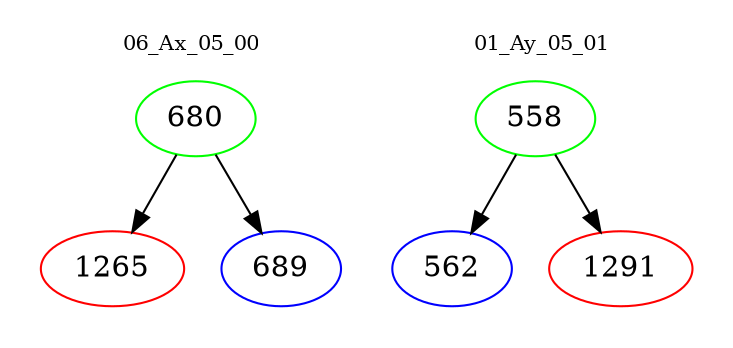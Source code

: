 digraph{
subgraph cluster_0 {
color = white
label = "06_Ax_05_00";
fontsize=10;
T0_680 [label="680", color="green"]
T0_680 -> T0_1265 [color="black"]
T0_1265 [label="1265", color="red"]
T0_680 -> T0_689 [color="black"]
T0_689 [label="689", color="blue"]
}
subgraph cluster_1 {
color = white
label = "01_Ay_05_01";
fontsize=10;
T1_558 [label="558", color="green"]
T1_558 -> T1_562 [color="black"]
T1_562 [label="562", color="blue"]
T1_558 -> T1_1291 [color="black"]
T1_1291 [label="1291", color="red"]
}
}
